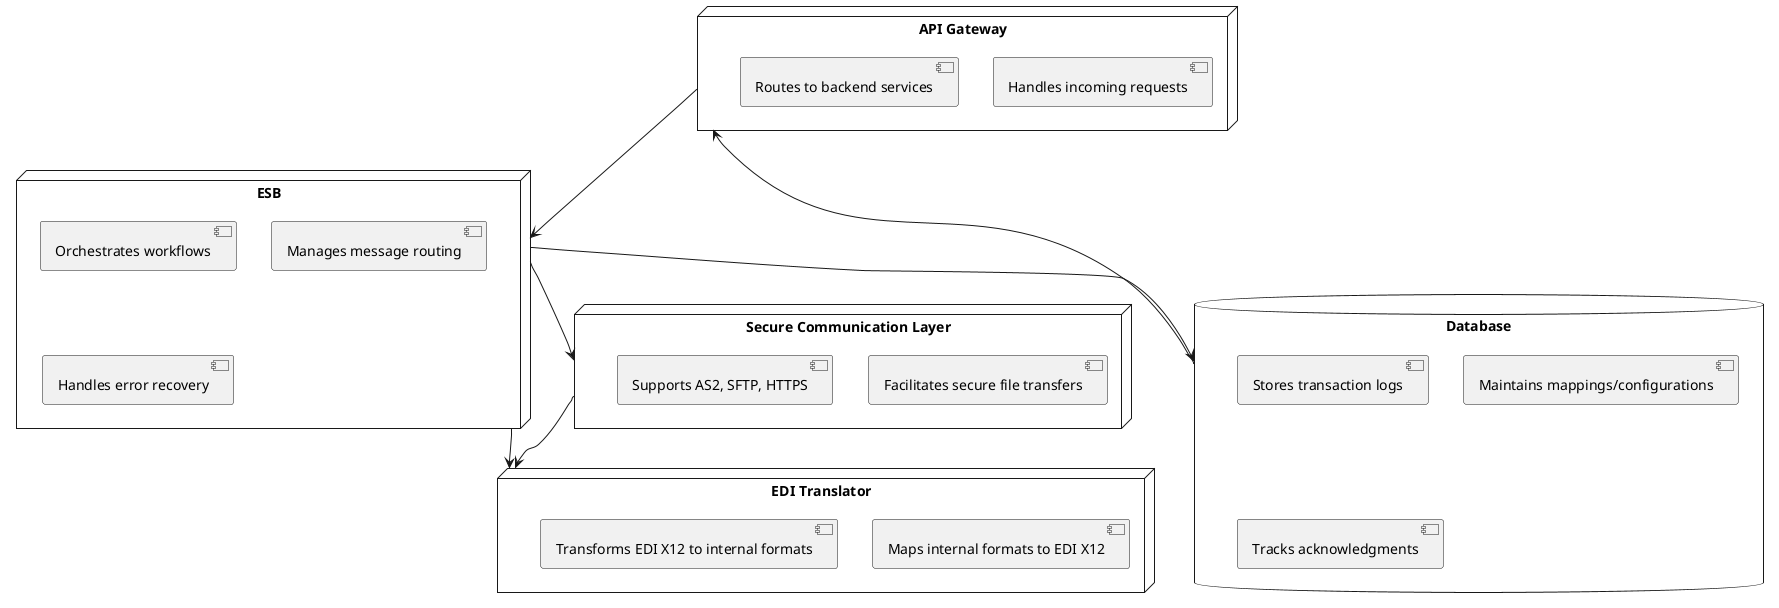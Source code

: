 @startuml Healthcare EDI system architecture
node "API Gateway" as APIGateway {
    [Handles incoming requests]
    [Routes to backend services]
}

node "EDI Translator" as Translator {
    [Maps internal formats to EDI X12]
    [Transforms EDI X12 to internal formats]
}

node "ESB" as ESB {
    [Orchestrates workflows]
    [Manages message routing]
    [Handles error recovery]
}

node "Secure Communication Layer" as CommunicationLayer {
    [Facilitates secure file transfers]
    [Supports AS2, SFTP, HTTPS]
}

database "Database" as Database {
    [Stores transaction logs]
    [Maintains mappings/configurations]
    [Tracks acknowledgments]
}

APIGateway --> ESB
ESB --> Translator
ESB --> CommunicationLayer
CommunicationLayer --> Translator
ESB --> Database
Database --> APIGateway
@enduml
